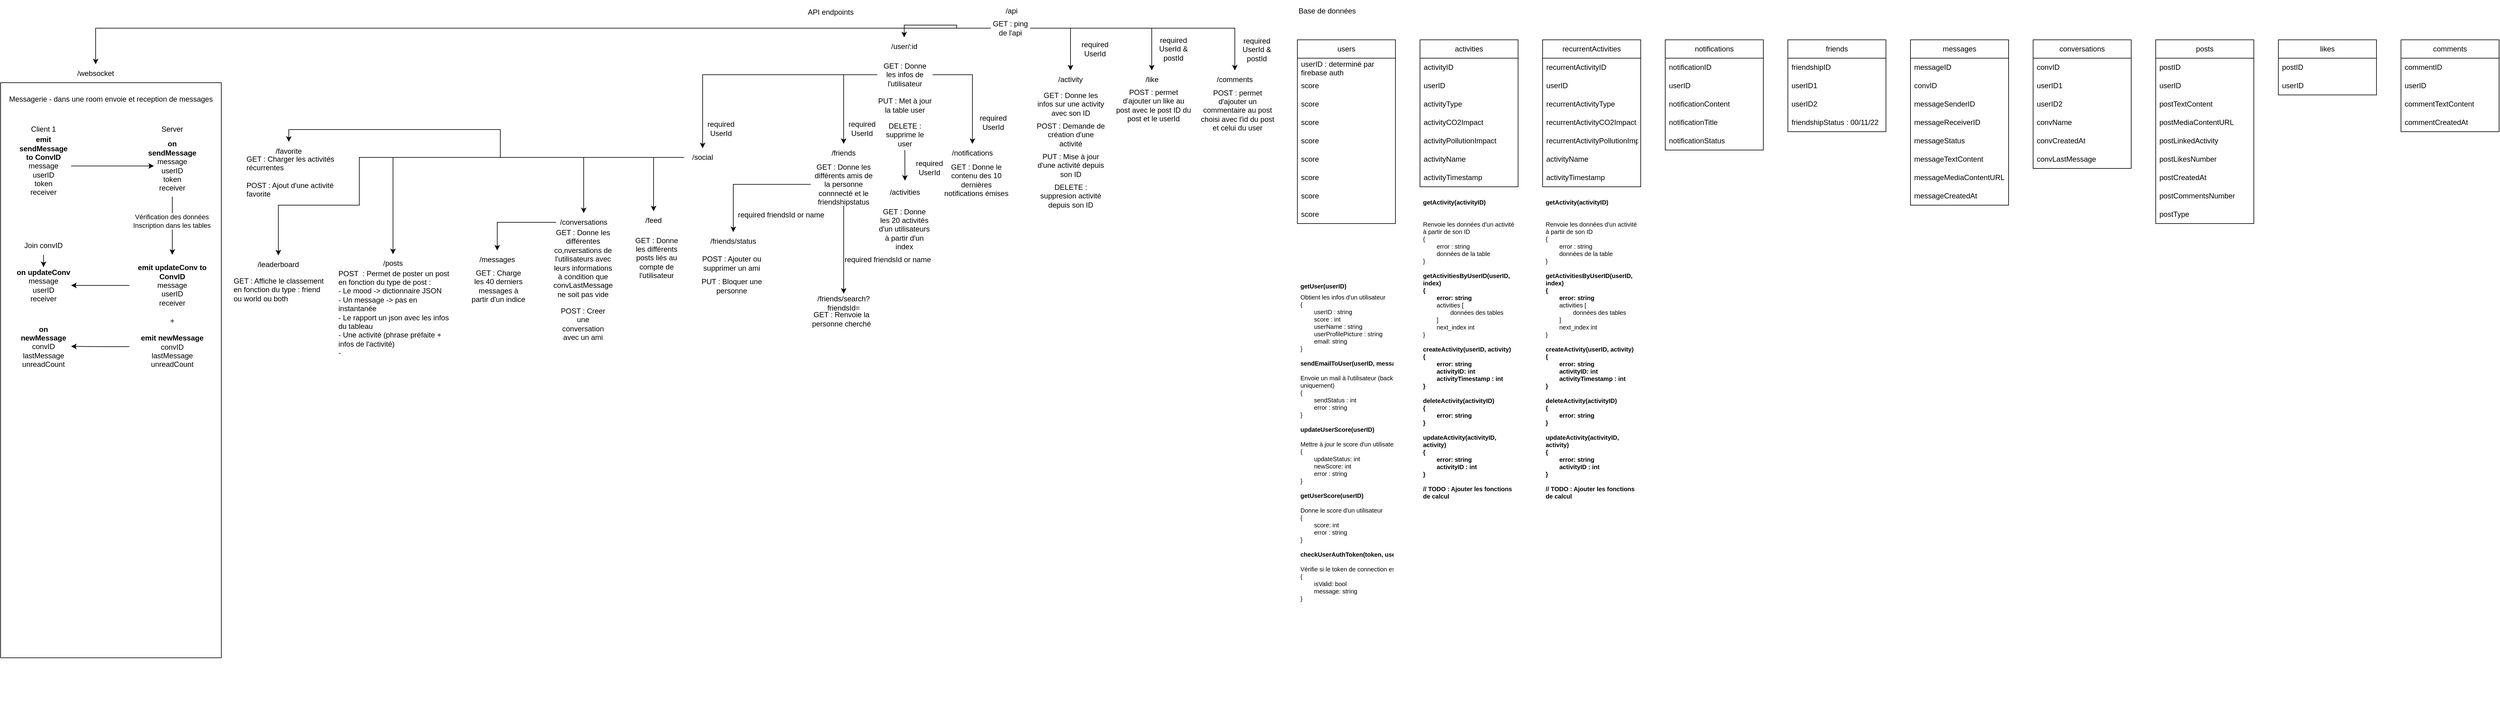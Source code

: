 <mxfile version="24.0.1" type="github">
  <diagram name="Page-1" id="gJCeHM2gV0pmozg1SszH">
    <mxGraphModel dx="3247" dy="843" grid="1" gridSize="10" guides="1" tooltips="1" connect="1" arrows="1" fold="1" page="1" pageScale="1" pageWidth="827" pageHeight="1169" math="0" shadow="0">
      <root>
        <mxCell id="0" />
        <mxCell id="1" parent="0" />
        <mxCell id="p39Hn3Q_P3_oboKVLTF0-1" value="API endpoints" style="text;html=1;strokeColor=none;fillColor=none;align=center;verticalAlign=middle;whiteSpace=wrap;rounded=0;" parent="1" vertex="1">
          <mxGeometry x="74" y="60" width="90" height="30" as="geometry" />
        </mxCell>
        <mxCell id="p39Hn3Q_P3_oboKVLTF0-2" value="/api" style="text;html=1;strokeColor=none;fillColor=none;align=center;verticalAlign=middle;whiteSpace=wrap;rounded=0;" parent="1" vertex="1">
          <mxGeometry x="384" y="55" width="60" height="35" as="geometry" />
        </mxCell>
        <mxCell id="t5BOgAYInDyZT7H4hnRT-2" style="edgeStyle=orthogonalEdgeStyle;rounded=0;orthogonalLoop=1;jettySize=auto;html=1;entryX=0.5;entryY=0;entryDx=0;entryDy=0;" parent="1" source="p39Hn3Q_P3_oboKVLTF0-4" target="t5BOgAYInDyZT7H4hnRT-1" edge="1">
          <mxGeometry relative="1" as="geometry">
            <Array as="points">
              <mxPoint x="-1080" y="101" />
            </Array>
          </mxGeometry>
        </mxCell>
        <mxCell id="t5BOgAYInDyZT7H4hnRT-3" style="edgeStyle=orthogonalEdgeStyle;rounded=0;orthogonalLoop=1;jettySize=auto;html=1;entryX=0.5;entryY=0;entryDx=0;entryDy=0;" parent="1" source="p39Hn3Q_P3_oboKVLTF0-4" target="p39Hn3Q_P3_oboKVLTF0-6" edge="1">
          <mxGeometry relative="1" as="geometry" />
        </mxCell>
        <mxCell id="t5BOgAYInDyZT7H4hnRT-9" style="edgeStyle=orthogonalEdgeStyle;rounded=0;orthogonalLoop=1;jettySize=auto;html=1;entryX=0.5;entryY=0;entryDx=0;entryDy=0;" parent="1" source="p39Hn3Q_P3_oboKVLTF0-4" target="t5BOgAYInDyZT7H4hnRT-5" edge="1">
          <mxGeometry relative="1" as="geometry" />
        </mxCell>
        <mxCell id="JSfcMxUF9zEM4CwRBEl3-31" style="edgeStyle=orthogonalEdgeStyle;rounded=0;orthogonalLoop=1;jettySize=auto;html=1;entryX=0.5;entryY=0;entryDx=0;entryDy=0;" parent="1" source="p39Hn3Q_P3_oboKVLTF0-4" target="JSfcMxUF9zEM4CwRBEl3-21" edge="1">
          <mxGeometry relative="1" as="geometry" />
        </mxCell>
        <mxCell id="1lmD_G-drj129yEsbPWk-3" style="edgeStyle=orthogonalEdgeStyle;rounded=0;orthogonalLoop=1;jettySize=auto;html=1;entryX=0.5;entryY=0;entryDx=0;entryDy=0;" parent="1" source="p39Hn3Q_P3_oboKVLTF0-4" target="1lmD_G-drj129yEsbPWk-1" edge="1">
          <mxGeometry relative="1" as="geometry" />
        </mxCell>
        <mxCell id="p39Hn3Q_P3_oboKVLTF0-4" value="GET : ping de l&#39;api" style="text;html=1;strokeColor=none;fillColor=none;align=center;verticalAlign=middle;whiteSpace=wrap;rounded=0;" parent="1" vertex="1">
          <mxGeometry x="380" y="86" width="64" height="30" as="geometry" />
        </mxCell>
        <mxCell id="p39Hn3Q_P3_oboKVLTF0-6" value="/user/:id" style="text;html=1;strokeColor=none;fillColor=none;align=center;verticalAlign=middle;whiteSpace=wrap;rounded=0;" parent="1" vertex="1">
          <mxGeometry x="208.75" y="116" width="60" height="30" as="geometry" />
        </mxCell>
        <mxCell id="B_tIVHRJFO0Xtfc5E0j4-1" value="Base de données" style="text;html=1;strokeColor=none;fillColor=none;align=left;verticalAlign=middle;whiteSpace=wrap;rounded=0;" parent="1" vertex="1">
          <mxGeometry x="880" y="57.5" width="100" height="30" as="geometry" />
        </mxCell>
        <mxCell id="B_tIVHRJFO0Xtfc5E0j4-2" value="users" style="swimlane;fontStyle=0;childLayout=stackLayout;horizontal=1;startSize=30;horizontalStack=0;resizeParent=1;resizeParentMax=0;resizeLast=0;collapsible=1;marginBottom=0;whiteSpace=wrap;html=1;" parent="1" vertex="1">
          <mxGeometry x="880" y="120" width="160" height="300" as="geometry">
            <mxRectangle x="880" y="120" width="70" height="30" as="alternateBounds" />
          </mxGeometry>
        </mxCell>
        <mxCell id="B_tIVHRJFO0Xtfc5E0j4-3" value="userID : determiné par firebase auth" style="text;strokeColor=none;fillColor=none;align=left;verticalAlign=middle;spacingLeft=4;spacingRight=4;overflow=hidden;points=[[0,0.5],[1,0.5]];portConstraint=eastwest;rotatable=0;whiteSpace=wrap;html=1;" parent="B_tIVHRJFO0Xtfc5E0j4-2" vertex="1">
          <mxGeometry y="30" width="160" height="30" as="geometry" />
        </mxCell>
        <mxCell id="B_tIVHRJFO0Xtfc5E0j4-37" value="score" style="text;strokeColor=none;fillColor=none;align=left;verticalAlign=middle;spacingLeft=4;spacingRight=4;overflow=hidden;points=[[0,0.5],[1,0.5]];portConstraint=eastwest;rotatable=0;whiteSpace=wrap;html=1;" parent="B_tIVHRJFO0Xtfc5E0j4-2" vertex="1">
          <mxGeometry y="60" width="160" height="30" as="geometry" />
        </mxCell>
        <mxCell id="uTxQVCnjbgniMp70G0Td-10" value="score" style="text;strokeColor=none;fillColor=none;align=left;verticalAlign=middle;spacingLeft=4;spacingRight=4;overflow=hidden;points=[[0,0.5],[1,0.5]];portConstraint=eastwest;rotatable=0;whiteSpace=wrap;html=1;" vertex="1" parent="B_tIVHRJFO0Xtfc5E0j4-2">
          <mxGeometry y="90" width="160" height="30" as="geometry" />
        </mxCell>
        <mxCell id="uTxQVCnjbgniMp70G0Td-11" value="score" style="text;strokeColor=none;fillColor=none;align=left;verticalAlign=middle;spacingLeft=4;spacingRight=4;overflow=hidden;points=[[0,0.5],[1,0.5]];portConstraint=eastwest;rotatable=0;whiteSpace=wrap;html=1;" vertex="1" parent="B_tIVHRJFO0Xtfc5E0j4-2">
          <mxGeometry y="120" width="160" height="30" as="geometry" />
        </mxCell>
        <mxCell id="uTxQVCnjbgniMp70G0Td-12" value="score" style="text;strokeColor=none;fillColor=none;align=left;verticalAlign=middle;spacingLeft=4;spacingRight=4;overflow=hidden;points=[[0,0.5],[1,0.5]];portConstraint=eastwest;rotatable=0;whiteSpace=wrap;html=1;" vertex="1" parent="B_tIVHRJFO0Xtfc5E0j4-2">
          <mxGeometry y="150" width="160" height="30" as="geometry" />
        </mxCell>
        <mxCell id="uTxQVCnjbgniMp70G0Td-13" value="score" style="text;strokeColor=none;fillColor=none;align=left;verticalAlign=middle;spacingLeft=4;spacingRight=4;overflow=hidden;points=[[0,0.5],[1,0.5]];portConstraint=eastwest;rotatable=0;whiteSpace=wrap;html=1;" vertex="1" parent="B_tIVHRJFO0Xtfc5E0j4-2">
          <mxGeometry y="180" width="160" height="30" as="geometry" />
        </mxCell>
        <mxCell id="uTxQVCnjbgniMp70G0Td-14" value="score" style="text;strokeColor=none;fillColor=none;align=left;verticalAlign=middle;spacingLeft=4;spacingRight=4;overflow=hidden;points=[[0,0.5],[1,0.5]];portConstraint=eastwest;rotatable=0;whiteSpace=wrap;html=1;" vertex="1" parent="B_tIVHRJFO0Xtfc5E0j4-2">
          <mxGeometry y="210" width="160" height="30" as="geometry" />
        </mxCell>
        <mxCell id="uTxQVCnjbgniMp70G0Td-15" value="score" style="text;strokeColor=none;fillColor=none;align=left;verticalAlign=middle;spacingLeft=4;spacingRight=4;overflow=hidden;points=[[0,0.5],[1,0.5]];portConstraint=eastwest;rotatable=0;whiteSpace=wrap;html=1;" vertex="1" parent="B_tIVHRJFO0Xtfc5E0j4-2">
          <mxGeometry y="240" width="160" height="30" as="geometry" />
        </mxCell>
        <mxCell id="uTxQVCnjbgniMp70G0Td-16" value="score" style="text;strokeColor=none;fillColor=none;align=left;verticalAlign=middle;spacingLeft=4;spacingRight=4;overflow=hidden;points=[[0,0.5],[1,0.5]];portConstraint=eastwest;rotatable=0;whiteSpace=wrap;html=1;" vertex="1" parent="B_tIVHRJFO0Xtfc5E0j4-2">
          <mxGeometry y="270" width="160" height="30" as="geometry" />
        </mxCell>
        <mxCell id="B_tIVHRJFO0Xtfc5E0j4-6" value="posts" style="swimlane;fontStyle=0;childLayout=stackLayout;horizontal=1;startSize=30;horizontalStack=0;resizeParent=1;resizeParentMax=0;resizeLast=0;collapsible=1;marginBottom=0;whiteSpace=wrap;html=1;" parent="1" vertex="1">
          <mxGeometry x="2280" y="120" width="160" height="300" as="geometry" />
        </mxCell>
        <mxCell id="B_tIVHRJFO0Xtfc5E0j4-7" value="postID" style="text;strokeColor=none;fillColor=none;align=left;verticalAlign=middle;spacingLeft=4;spacingRight=4;overflow=hidden;points=[[0,0.5],[1,0.5]];portConstraint=eastwest;rotatable=0;whiteSpace=wrap;html=1;" parent="B_tIVHRJFO0Xtfc5E0j4-6" vertex="1">
          <mxGeometry y="30" width="160" height="30" as="geometry" />
        </mxCell>
        <mxCell id="B_tIVHRJFO0Xtfc5E0j4-8" value="userID" style="text;strokeColor=none;fillColor=none;align=left;verticalAlign=middle;spacingLeft=4;spacingRight=4;overflow=hidden;points=[[0,0.5],[1,0.5]];portConstraint=eastwest;rotatable=0;whiteSpace=wrap;html=1;" parent="B_tIVHRJFO0Xtfc5E0j4-6" vertex="1">
          <mxGeometry y="60" width="160" height="30" as="geometry" />
        </mxCell>
        <mxCell id="B_tIVHRJFO0Xtfc5E0j4-9" value="postTextContent" style="text;strokeColor=none;fillColor=none;align=left;verticalAlign=middle;spacingLeft=4;spacingRight=4;overflow=hidden;points=[[0,0.5],[1,0.5]];portConstraint=eastwest;rotatable=0;whiteSpace=wrap;html=1;" parent="B_tIVHRJFO0Xtfc5E0j4-6" vertex="1">
          <mxGeometry y="90" width="160" height="30" as="geometry" />
        </mxCell>
        <mxCell id="B_tIVHRJFO0Xtfc5E0j4-30" value="postMediaContentURL" style="text;strokeColor=none;fillColor=none;align=left;verticalAlign=middle;spacingLeft=4;spacingRight=4;overflow=hidden;points=[[0,0.5],[1,0.5]];portConstraint=eastwest;rotatable=0;whiteSpace=wrap;html=1;" parent="B_tIVHRJFO0Xtfc5E0j4-6" vertex="1">
          <mxGeometry y="120" width="160" height="30" as="geometry" />
        </mxCell>
        <mxCell id="B_tIVHRJFO0Xtfc5E0j4-31" value="postLinkedActivity" style="text;strokeColor=none;fillColor=none;align=left;verticalAlign=middle;spacingLeft=4;spacingRight=4;overflow=hidden;points=[[0,0.5],[1,0.5]];portConstraint=eastwest;rotatable=0;whiteSpace=wrap;html=1;" parent="B_tIVHRJFO0Xtfc5E0j4-6" vertex="1">
          <mxGeometry y="150" width="160" height="30" as="geometry" />
        </mxCell>
        <mxCell id="B_tIVHRJFO0Xtfc5E0j4-32" value="postLikesNumber" style="text;strokeColor=none;fillColor=none;align=left;verticalAlign=middle;spacingLeft=4;spacingRight=4;overflow=hidden;points=[[0,0.5],[1,0.5]];portConstraint=eastwest;rotatable=0;whiteSpace=wrap;html=1;" parent="B_tIVHRJFO0Xtfc5E0j4-6" vertex="1">
          <mxGeometry y="180" width="160" height="30" as="geometry" />
        </mxCell>
        <mxCell id="B_tIVHRJFO0Xtfc5E0j4-33" value="postCreatedAt" style="text;strokeColor=none;fillColor=none;align=left;verticalAlign=middle;spacingLeft=4;spacingRight=4;overflow=hidden;points=[[0,0.5],[1,0.5]];portConstraint=eastwest;rotatable=0;whiteSpace=wrap;html=1;" parent="B_tIVHRJFO0Xtfc5E0j4-6" vertex="1">
          <mxGeometry y="210" width="160" height="30" as="geometry" />
        </mxCell>
        <mxCell id="B_tIVHRJFO0Xtfc5E0j4-34" value="postCommentsNumber" style="text;strokeColor=none;fillColor=none;align=left;verticalAlign=middle;spacingLeft=4;spacingRight=4;overflow=hidden;points=[[0,0.5],[1,0.5]];portConstraint=eastwest;rotatable=0;whiteSpace=wrap;html=1;" parent="B_tIVHRJFO0Xtfc5E0j4-6" vertex="1">
          <mxGeometry y="240" width="160" height="30" as="geometry" />
        </mxCell>
        <mxCell id="B_tIVHRJFO0Xtfc5E0j4-36" value="postType" style="text;strokeColor=none;fillColor=none;align=left;verticalAlign=middle;spacingLeft=4;spacingRight=4;overflow=hidden;points=[[0,0.5],[1,0.5]];portConstraint=eastwest;rotatable=0;whiteSpace=wrap;html=1;" parent="B_tIVHRJFO0Xtfc5E0j4-6" vertex="1">
          <mxGeometry y="270" width="160" height="30" as="geometry" />
        </mxCell>
        <mxCell id="B_tIVHRJFO0Xtfc5E0j4-10" value="activities" style="swimlane;fontStyle=0;childLayout=stackLayout;horizontal=1;startSize=30;horizontalStack=0;resizeParent=1;resizeParentMax=0;resizeLast=0;collapsible=1;marginBottom=0;whiteSpace=wrap;html=1;" parent="1" vertex="1">
          <mxGeometry x="1080" y="120" width="160" height="240" as="geometry" />
        </mxCell>
        <mxCell id="B_tIVHRJFO0Xtfc5E0j4-11" value="activityID" style="text;strokeColor=none;fillColor=none;align=left;verticalAlign=middle;spacingLeft=4;spacingRight=4;overflow=hidden;points=[[0,0.5],[1,0.5]];portConstraint=eastwest;rotatable=0;whiteSpace=wrap;html=1;" parent="B_tIVHRJFO0Xtfc5E0j4-10" vertex="1">
          <mxGeometry y="30" width="160" height="30" as="geometry" />
        </mxCell>
        <mxCell id="B_tIVHRJFO0Xtfc5E0j4-71" value="userID" style="text;strokeColor=none;fillColor=none;align=left;verticalAlign=middle;spacingLeft=4;spacingRight=4;overflow=hidden;points=[[0,0.5],[1,0.5]];portConstraint=eastwest;rotatable=0;whiteSpace=wrap;html=1;" parent="B_tIVHRJFO0Xtfc5E0j4-10" vertex="1">
          <mxGeometry y="60" width="160" height="30" as="geometry" />
        </mxCell>
        <mxCell id="B_tIVHRJFO0Xtfc5E0j4-12" value="activityType" style="text;strokeColor=none;fillColor=none;align=left;verticalAlign=middle;spacingLeft=4;spacingRight=4;overflow=hidden;points=[[0,0.5],[1,0.5]];portConstraint=eastwest;rotatable=0;whiteSpace=wrap;html=1;" parent="B_tIVHRJFO0Xtfc5E0j4-10" vertex="1">
          <mxGeometry y="90" width="160" height="30" as="geometry" />
        </mxCell>
        <mxCell id="B_tIVHRJFO0Xtfc5E0j4-13" value="activityCO2Impact" style="text;strokeColor=none;fillColor=none;align=left;verticalAlign=middle;spacingLeft=4;spacingRight=4;overflow=hidden;points=[[0,0.5],[1,0.5]];portConstraint=eastwest;rotatable=0;whiteSpace=wrap;html=1;" parent="B_tIVHRJFO0Xtfc5E0j4-10" vertex="1">
          <mxGeometry y="120" width="160" height="30" as="geometry" />
        </mxCell>
        <mxCell id="B_tIVHRJFO0Xtfc5E0j4-38" value="activityPollutionImpact" style="text;strokeColor=none;fillColor=none;align=left;verticalAlign=middle;spacingLeft=4;spacingRight=4;overflow=hidden;points=[[0,0.5],[1,0.5]];portConstraint=eastwest;rotatable=0;whiteSpace=wrap;html=1;" parent="B_tIVHRJFO0Xtfc5E0j4-10" vertex="1">
          <mxGeometry y="150" width="160" height="30" as="geometry" />
        </mxCell>
        <mxCell id="B_tIVHRJFO0Xtfc5E0j4-78" value="activityName" style="text;strokeColor=none;fillColor=none;align=left;verticalAlign=middle;spacingLeft=4;spacingRight=4;overflow=hidden;points=[[0,0.5],[1,0.5]];portConstraint=eastwest;rotatable=0;whiteSpace=wrap;html=1;" parent="B_tIVHRJFO0Xtfc5E0j4-10" vertex="1">
          <mxGeometry y="180" width="160" height="30" as="geometry" />
        </mxCell>
        <mxCell id="B_tIVHRJFO0Xtfc5E0j4-79" value="activityTimestamp" style="text;strokeColor=none;fillColor=none;align=left;verticalAlign=middle;spacingLeft=4;spacingRight=4;overflow=hidden;points=[[0,0.5],[1,0.5]];portConstraint=eastwest;rotatable=0;whiteSpace=wrap;html=1;" parent="B_tIVHRJFO0Xtfc5E0j4-10" vertex="1">
          <mxGeometry y="210" width="160" height="30" as="geometry" />
        </mxCell>
        <mxCell id="B_tIVHRJFO0Xtfc5E0j4-14" value="messages" style="swimlane;fontStyle=0;childLayout=stackLayout;horizontal=1;startSize=30;horizontalStack=0;resizeParent=1;resizeParentMax=0;resizeLast=0;collapsible=1;marginBottom=0;whiteSpace=wrap;html=1;" parent="1" vertex="1">
          <mxGeometry x="1880" y="120" width="160" height="270" as="geometry" />
        </mxCell>
        <mxCell id="B_tIVHRJFO0Xtfc5E0j4-15" value="messageID" style="text;strokeColor=none;fillColor=none;align=left;verticalAlign=middle;spacingLeft=4;spacingRight=4;overflow=hidden;points=[[0,0.5],[1,0.5]];portConstraint=eastwest;rotatable=0;whiteSpace=wrap;html=1;" parent="B_tIVHRJFO0Xtfc5E0j4-14" vertex="1">
          <mxGeometry y="30" width="160" height="30" as="geometry" />
        </mxCell>
        <mxCell id="B_tIVHRJFO0Xtfc5E0j4-16" value="convID" style="text;strokeColor=none;fillColor=none;align=left;verticalAlign=middle;spacingLeft=4;spacingRight=4;overflow=hidden;points=[[0,0.5],[1,0.5]];portConstraint=eastwest;rotatable=0;whiteSpace=wrap;html=1;" parent="B_tIVHRJFO0Xtfc5E0j4-14" vertex="1">
          <mxGeometry y="60" width="160" height="30" as="geometry" />
        </mxCell>
        <mxCell id="B_tIVHRJFO0Xtfc5E0j4-17" value="messageSenderID" style="text;strokeColor=none;fillColor=none;align=left;verticalAlign=middle;spacingLeft=4;spacingRight=4;overflow=hidden;points=[[0,0.5],[1,0.5]];portConstraint=eastwest;rotatable=0;whiteSpace=wrap;html=1;" parent="B_tIVHRJFO0Xtfc5E0j4-14" vertex="1">
          <mxGeometry y="90" width="160" height="30" as="geometry" />
        </mxCell>
        <mxCell id="B_tIVHRJFO0Xtfc5E0j4-24" value="messageReceiverID" style="text;strokeColor=none;fillColor=none;align=left;verticalAlign=middle;spacingLeft=4;spacingRight=4;overflow=hidden;points=[[0,0.5],[1,0.5]];portConstraint=eastwest;rotatable=0;whiteSpace=wrap;html=1;" parent="B_tIVHRJFO0Xtfc5E0j4-14" vertex="1">
          <mxGeometry y="120" width="160" height="30" as="geometry" />
        </mxCell>
        <mxCell id="B_tIVHRJFO0Xtfc5E0j4-23" value="messageStatus" style="text;strokeColor=none;fillColor=none;align=left;verticalAlign=middle;spacingLeft=4;spacingRight=4;overflow=hidden;points=[[0,0.5],[1,0.5]];portConstraint=eastwest;rotatable=0;whiteSpace=wrap;html=1;" parent="B_tIVHRJFO0Xtfc5E0j4-14" vertex="1">
          <mxGeometry y="150" width="160" height="30" as="geometry" />
        </mxCell>
        <mxCell id="B_tIVHRJFO0Xtfc5E0j4-25" value="messageTextContent" style="text;strokeColor=none;fillColor=none;align=left;verticalAlign=middle;spacingLeft=4;spacingRight=4;overflow=hidden;points=[[0,0.5],[1,0.5]];portConstraint=eastwest;rotatable=0;whiteSpace=wrap;html=1;" parent="B_tIVHRJFO0Xtfc5E0j4-14" vertex="1">
          <mxGeometry y="180" width="160" height="30" as="geometry" />
        </mxCell>
        <mxCell id="B_tIVHRJFO0Xtfc5E0j4-26" value="messageMediaContentURL" style="text;strokeColor=none;fillColor=none;align=left;verticalAlign=middle;spacingLeft=4;spacingRight=4;overflow=hidden;points=[[0,0.5],[1,0.5]];portConstraint=eastwest;rotatable=0;whiteSpace=wrap;html=1;" parent="B_tIVHRJFO0Xtfc5E0j4-14" vertex="1">
          <mxGeometry y="210" width="160" height="30" as="geometry" />
        </mxCell>
        <mxCell id="B_tIVHRJFO0Xtfc5E0j4-28" value="messageCreatedAt" style="text;strokeColor=none;fillColor=none;align=left;verticalAlign=middle;spacingLeft=4;spacingRight=4;overflow=hidden;points=[[0,0.5],[1,0.5]];portConstraint=eastwest;rotatable=0;whiteSpace=wrap;html=1;" parent="B_tIVHRJFO0Xtfc5E0j4-14" vertex="1">
          <mxGeometry y="240" width="160" height="30" as="geometry" />
        </mxCell>
        <mxCell id="B_tIVHRJFO0Xtfc5E0j4-18" value="conversations" style="swimlane;fontStyle=0;childLayout=stackLayout;horizontal=1;startSize=30;horizontalStack=0;resizeParent=1;resizeParentMax=0;resizeLast=0;collapsible=1;marginBottom=0;whiteSpace=wrap;html=1;" parent="1" vertex="1">
          <mxGeometry x="2080" y="120" width="160" height="210" as="geometry" />
        </mxCell>
        <mxCell id="B_tIVHRJFO0Xtfc5E0j4-21" value="convID" style="text;strokeColor=none;fillColor=none;align=left;verticalAlign=middle;spacingLeft=4;spacingRight=4;overflow=hidden;points=[[0,0.5],[1,0.5]];portConstraint=eastwest;rotatable=0;whiteSpace=wrap;html=1;" parent="B_tIVHRJFO0Xtfc5E0j4-18" vertex="1">
          <mxGeometry y="30" width="160" height="30" as="geometry" />
        </mxCell>
        <mxCell id="B_tIVHRJFO0Xtfc5E0j4-19" value="userID1" style="text;strokeColor=none;fillColor=none;align=left;verticalAlign=middle;spacingLeft=4;spacingRight=4;overflow=hidden;points=[[0,0.5],[1,0.5]];portConstraint=eastwest;rotatable=0;whiteSpace=wrap;html=1;" parent="B_tIVHRJFO0Xtfc5E0j4-18" vertex="1">
          <mxGeometry y="60" width="160" height="30" as="geometry" />
        </mxCell>
        <mxCell id="B_tIVHRJFO0Xtfc5E0j4-20" value="userID2" style="text;strokeColor=none;fillColor=none;align=left;verticalAlign=middle;spacingLeft=4;spacingRight=4;overflow=hidden;points=[[0,0.5],[1,0.5]];portConstraint=eastwest;rotatable=0;whiteSpace=wrap;html=1;" parent="B_tIVHRJFO0Xtfc5E0j4-18" vertex="1">
          <mxGeometry y="90" width="160" height="30" as="geometry" />
        </mxCell>
        <mxCell id="B_tIVHRJFO0Xtfc5E0j4-22" value="convName" style="text;strokeColor=none;fillColor=none;align=left;verticalAlign=middle;spacingLeft=4;spacingRight=4;overflow=hidden;points=[[0,0.5],[1,0.5]];portConstraint=eastwest;rotatable=0;whiteSpace=wrap;html=1;" parent="B_tIVHRJFO0Xtfc5E0j4-18" vertex="1">
          <mxGeometry y="120" width="160" height="30" as="geometry" />
        </mxCell>
        <mxCell id="B_tIVHRJFO0Xtfc5E0j4-29" value="convCreatedAt" style="text;strokeColor=none;fillColor=none;align=left;verticalAlign=middle;spacingLeft=4;spacingRight=4;overflow=hidden;points=[[0,0.5],[1,0.5]];portConstraint=eastwest;rotatable=0;whiteSpace=wrap;html=1;" parent="B_tIVHRJFO0Xtfc5E0j4-18" vertex="1">
          <mxGeometry y="150" width="160" height="30" as="geometry" />
        </mxCell>
        <mxCell id="1lmD_G-drj129yEsbPWk-18" value="convLastMessage" style="text;strokeColor=none;fillColor=none;align=left;verticalAlign=middle;spacingLeft=4;spacingRight=4;overflow=hidden;points=[[0,0.5],[1,0.5]];portConstraint=eastwest;rotatable=0;whiteSpace=wrap;html=1;" parent="B_tIVHRJFO0Xtfc5E0j4-18" vertex="1">
          <mxGeometry y="180" width="160" height="30" as="geometry" />
        </mxCell>
        <mxCell id="B_tIVHRJFO0Xtfc5E0j4-39" value="likes" style="swimlane;fontStyle=0;childLayout=stackLayout;horizontal=1;startSize=30;horizontalStack=0;resizeParent=1;resizeParentMax=0;resizeLast=0;collapsible=1;marginBottom=0;whiteSpace=wrap;html=1;" parent="1" vertex="1">
          <mxGeometry x="2480" y="120" width="160" height="90" as="geometry" />
        </mxCell>
        <mxCell id="B_tIVHRJFO0Xtfc5E0j4-40" value="postID" style="text;strokeColor=none;fillColor=none;align=left;verticalAlign=middle;spacingLeft=4;spacingRight=4;overflow=hidden;points=[[0,0.5],[1,0.5]];portConstraint=eastwest;rotatable=0;whiteSpace=wrap;html=1;" parent="B_tIVHRJFO0Xtfc5E0j4-39" vertex="1">
          <mxGeometry y="30" width="160" height="30" as="geometry" />
        </mxCell>
        <mxCell id="B_tIVHRJFO0Xtfc5E0j4-41" value="userID" style="text;strokeColor=none;fillColor=none;align=left;verticalAlign=middle;spacingLeft=4;spacingRight=4;overflow=hidden;points=[[0,0.5],[1,0.5]];portConstraint=eastwest;rotatable=0;whiteSpace=wrap;html=1;" parent="B_tIVHRJFO0Xtfc5E0j4-39" vertex="1">
          <mxGeometry y="60" width="160" height="30" as="geometry" />
        </mxCell>
        <mxCell id="B_tIVHRJFO0Xtfc5E0j4-49" value="comments" style="swimlane;fontStyle=0;childLayout=stackLayout;horizontal=1;startSize=30;horizontalStack=0;resizeParent=1;resizeParentMax=0;resizeLast=0;collapsible=1;marginBottom=0;whiteSpace=wrap;html=1;" parent="1" vertex="1">
          <mxGeometry x="2680" y="120" width="160" height="150" as="geometry" />
        </mxCell>
        <mxCell id="B_tIVHRJFO0Xtfc5E0j4-50" value="commentID" style="text;strokeColor=none;fillColor=none;align=left;verticalAlign=middle;spacingLeft=4;spacingRight=4;overflow=hidden;points=[[0,0.5],[1,0.5]];portConstraint=eastwest;rotatable=0;whiteSpace=wrap;html=1;" parent="B_tIVHRJFO0Xtfc5E0j4-49" vertex="1">
          <mxGeometry y="30" width="160" height="30" as="geometry" />
        </mxCell>
        <mxCell id="B_tIVHRJFO0Xtfc5E0j4-51" value="userID" style="text;strokeColor=none;fillColor=none;align=left;verticalAlign=middle;spacingLeft=4;spacingRight=4;overflow=hidden;points=[[0,0.5],[1,0.5]];portConstraint=eastwest;rotatable=0;whiteSpace=wrap;html=1;" parent="B_tIVHRJFO0Xtfc5E0j4-49" vertex="1">
          <mxGeometry y="60" width="160" height="30" as="geometry" />
        </mxCell>
        <mxCell id="B_tIVHRJFO0Xtfc5E0j4-52" value="commentTextContent" style="text;strokeColor=none;fillColor=none;align=left;verticalAlign=middle;spacingLeft=4;spacingRight=4;overflow=hidden;points=[[0,0.5],[1,0.5]];portConstraint=eastwest;rotatable=0;whiteSpace=wrap;html=1;" parent="B_tIVHRJFO0Xtfc5E0j4-49" vertex="1">
          <mxGeometry y="90" width="160" height="30" as="geometry" />
        </mxCell>
        <mxCell id="B_tIVHRJFO0Xtfc5E0j4-56" value="commentCreatedAt" style="text;strokeColor=none;fillColor=none;align=left;verticalAlign=middle;spacingLeft=4;spacingRight=4;overflow=hidden;points=[[0,0.5],[1,0.5]];portConstraint=eastwest;rotatable=0;whiteSpace=wrap;html=1;" parent="B_tIVHRJFO0Xtfc5E0j4-49" vertex="1">
          <mxGeometry y="120" width="160" height="30" as="geometry" />
        </mxCell>
        <mxCell id="B_tIVHRJFO0Xtfc5E0j4-59" value="friends" style="swimlane;fontStyle=0;childLayout=stackLayout;horizontal=1;startSize=30;horizontalStack=0;resizeParent=1;resizeParentMax=0;resizeLast=0;collapsible=1;marginBottom=0;whiteSpace=wrap;html=1;" parent="1" vertex="1">
          <mxGeometry x="1680" y="120" width="160" height="150" as="geometry" />
        </mxCell>
        <mxCell id="B_tIVHRJFO0Xtfc5E0j4-62" value="friendshipID" style="text;strokeColor=none;fillColor=none;align=left;verticalAlign=middle;spacingLeft=4;spacingRight=4;overflow=hidden;points=[[0,0.5],[1,0.5]];portConstraint=eastwest;rotatable=0;whiteSpace=wrap;html=1;" parent="B_tIVHRJFO0Xtfc5E0j4-59" vertex="1">
          <mxGeometry y="30" width="160" height="30" as="geometry" />
        </mxCell>
        <mxCell id="B_tIVHRJFO0Xtfc5E0j4-60" value="userID1" style="text;strokeColor=none;fillColor=none;align=left;verticalAlign=middle;spacingLeft=4;spacingRight=4;overflow=hidden;points=[[0,0.5],[1,0.5]];portConstraint=eastwest;rotatable=0;whiteSpace=wrap;html=1;" parent="B_tIVHRJFO0Xtfc5E0j4-59" vertex="1">
          <mxGeometry y="60" width="160" height="30" as="geometry" />
        </mxCell>
        <mxCell id="B_tIVHRJFO0Xtfc5E0j4-61" value="userID2" style="text;strokeColor=none;fillColor=none;align=left;verticalAlign=middle;spacingLeft=4;spacingRight=4;overflow=hidden;points=[[0,0.5],[1,0.5]];portConstraint=eastwest;rotatable=0;whiteSpace=wrap;html=1;" parent="B_tIVHRJFO0Xtfc5E0j4-59" vertex="1">
          <mxGeometry y="90" width="160" height="30" as="geometry" />
        </mxCell>
        <mxCell id="B_tIVHRJFO0Xtfc5E0j4-63" value="friendshipStatus : 00/11/22 " style="text;strokeColor=none;fillColor=none;align=left;verticalAlign=middle;spacingLeft=4;spacingRight=4;overflow=hidden;points=[[0,0.5],[1,0.5]];portConstraint=eastwest;rotatable=0;whiteSpace=wrap;html=1;" parent="B_tIVHRJFO0Xtfc5E0j4-59" vertex="1">
          <mxGeometry y="120" width="160" height="30" as="geometry" />
        </mxCell>
        <mxCell id="B_tIVHRJFO0Xtfc5E0j4-64" value="notifications" style="swimlane;fontStyle=0;childLayout=stackLayout;horizontal=1;startSize=30;horizontalStack=0;resizeParent=1;resizeParentMax=0;resizeLast=0;collapsible=1;marginBottom=0;whiteSpace=wrap;html=1;" parent="1" vertex="1">
          <mxGeometry x="1480" y="120" width="160" height="180" as="geometry" />
        </mxCell>
        <mxCell id="B_tIVHRJFO0Xtfc5E0j4-65" value="notificationID" style="text;strokeColor=none;fillColor=none;align=left;verticalAlign=middle;spacingLeft=4;spacingRight=4;overflow=hidden;points=[[0,0.5],[1,0.5]];portConstraint=eastwest;rotatable=0;whiteSpace=wrap;html=1;" parent="B_tIVHRJFO0Xtfc5E0j4-64" vertex="1">
          <mxGeometry y="30" width="160" height="30" as="geometry" />
        </mxCell>
        <mxCell id="B_tIVHRJFO0Xtfc5E0j4-66" value="userID" style="text;strokeColor=none;fillColor=none;align=left;verticalAlign=middle;spacingLeft=4;spacingRight=4;overflow=hidden;points=[[0,0.5],[1,0.5]];portConstraint=eastwest;rotatable=0;whiteSpace=wrap;html=1;" parent="B_tIVHRJFO0Xtfc5E0j4-64" vertex="1">
          <mxGeometry y="60" width="160" height="30" as="geometry" />
        </mxCell>
        <mxCell id="B_tIVHRJFO0Xtfc5E0j4-67" value="notificationContent" style="text;strokeColor=none;fillColor=none;align=left;verticalAlign=middle;spacingLeft=4;spacingRight=4;overflow=hidden;points=[[0,0.5],[1,0.5]];portConstraint=eastwest;rotatable=0;whiteSpace=wrap;html=1;" parent="B_tIVHRJFO0Xtfc5E0j4-64" vertex="1">
          <mxGeometry y="90" width="160" height="30" as="geometry" />
        </mxCell>
        <mxCell id="B_tIVHRJFO0Xtfc5E0j4-68" value="notificationTitle" style="text;strokeColor=none;fillColor=none;align=left;verticalAlign=middle;spacingLeft=4;spacingRight=4;overflow=hidden;points=[[0,0.5],[1,0.5]];portConstraint=eastwest;rotatable=0;whiteSpace=wrap;html=1;" parent="B_tIVHRJFO0Xtfc5E0j4-64" vertex="1">
          <mxGeometry y="120" width="160" height="30" as="geometry" />
        </mxCell>
        <mxCell id="B_tIVHRJFO0Xtfc5E0j4-69" value="notificationStatus" style="text;strokeColor=none;fillColor=none;align=left;verticalAlign=middle;spacingLeft=4;spacingRight=4;overflow=hidden;points=[[0,0.5],[1,0.5]];portConstraint=eastwest;rotatable=0;whiteSpace=wrap;html=1;" parent="B_tIVHRJFO0Xtfc5E0j4-64" vertex="1">
          <mxGeometry y="150" width="160" height="30" as="geometry" />
        </mxCell>
        <mxCell id="B_tIVHRJFO0Xtfc5E0j4-72" value="recurrentActivities" style="swimlane;fontStyle=0;childLayout=stackLayout;horizontal=1;startSize=30;horizontalStack=0;resizeParent=1;resizeParentMax=0;resizeLast=0;collapsible=1;marginBottom=0;whiteSpace=wrap;html=1;" parent="1" vertex="1">
          <mxGeometry x="1280" y="120" width="160" height="240" as="geometry" />
        </mxCell>
        <mxCell id="B_tIVHRJFO0Xtfc5E0j4-73" value="recurrentActivityID" style="text;strokeColor=none;fillColor=none;align=left;verticalAlign=middle;spacingLeft=4;spacingRight=4;overflow=hidden;points=[[0,0.5],[1,0.5]];portConstraint=eastwest;rotatable=0;whiteSpace=wrap;html=1;" parent="B_tIVHRJFO0Xtfc5E0j4-72" vertex="1">
          <mxGeometry y="30" width="160" height="30" as="geometry" />
        </mxCell>
        <mxCell id="B_tIVHRJFO0Xtfc5E0j4-74" value="userID" style="text;strokeColor=none;fillColor=none;align=left;verticalAlign=middle;spacingLeft=4;spacingRight=4;overflow=hidden;points=[[0,0.5],[1,0.5]];portConstraint=eastwest;rotatable=0;whiteSpace=wrap;html=1;" parent="B_tIVHRJFO0Xtfc5E0j4-72" vertex="1">
          <mxGeometry y="60" width="160" height="30" as="geometry" />
        </mxCell>
        <mxCell id="B_tIVHRJFO0Xtfc5E0j4-75" value="recurrentActivityType" style="text;strokeColor=none;fillColor=none;align=left;verticalAlign=middle;spacingLeft=4;spacingRight=4;overflow=hidden;points=[[0,0.5],[1,0.5]];portConstraint=eastwest;rotatable=0;whiteSpace=wrap;html=1;" parent="B_tIVHRJFO0Xtfc5E0j4-72" vertex="1">
          <mxGeometry y="90" width="160" height="30" as="geometry" />
        </mxCell>
        <mxCell id="B_tIVHRJFO0Xtfc5E0j4-76" value="recurrentActivityCO2Impact" style="text;strokeColor=none;fillColor=none;align=left;verticalAlign=middle;spacingLeft=4;spacingRight=4;overflow=hidden;points=[[0,0.5],[1,0.5]];portConstraint=eastwest;rotatable=0;whiteSpace=wrap;html=1;" parent="B_tIVHRJFO0Xtfc5E0j4-72" vertex="1">
          <mxGeometry y="120" width="160" height="30" as="geometry" />
        </mxCell>
        <mxCell id="B_tIVHRJFO0Xtfc5E0j4-77" value="recurrentActivityPollutionImpact" style="text;strokeColor=none;fillColor=none;align=left;verticalAlign=middle;spacingLeft=4;spacingRight=4;overflow=hidden;points=[[0,0.5],[1,0.5]];portConstraint=eastwest;rotatable=0;whiteSpace=wrap;html=1;" parent="B_tIVHRJFO0Xtfc5E0j4-72" vertex="1">
          <mxGeometry y="150" width="160" height="30" as="geometry" />
        </mxCell>
        <mxCell id="B_tIVHRJFO0Xtfc5E0j4-80" value="activityName" style="text;strokeColor=none;fillColor=none;align=left;verticalAlign=middle;spacingLeft=4;spacingRight=4;overflow=hidden;points=[[0,0.5],[1,0.5]];portConstraint=eastwest;rotatable=0;whiteSpace=wrap;html=1;" parent="B_tIVHRJFO0Xtfc5E0j4-72" vertex="1">
          <mxGeometry y="180" width="160" height="30" as="geometry" />
        </mxCell>
        <mxCell id="B_tIVHRJFO0Xtfc5E0j4-81" value="activityTimestamp" style="text;strokeColor=none;fillColor=none;align=left;verticalAlign=middle;spacingLeft=4;spacingRight=4;overflow=hidden;points=[[0,0.5],[1,0.5]];portConstraint=eastwest;rotatable=0;whiteSpace=wrap;html=1;" parent="B_tIVHRJFO0Xtfc5E0j4-72" vertex="1">
          <mxGeometry y="210" width="160" height="30" as="geometry" />
        </mxCell>
        <mxCell id="B_tIVHRJFO0Xtfc5E0j4-101" value="&lt;h1 style=&quot;font-size: 10px;&quot;&gt;getUser(userID)&lt;/h1&gt;&lt;div&gt;Obtient les infos d&#39;un utilisateur&lt;/div&gt;&lt;div&gt;{&lt;/div&gt;&lt;div&gt;&lt;span style=&quot;white-space: pre;&quot;&gt;&#x9;&lt;/span&gt;userID : string&lt;br&gt;&lt;/div&gt;&lt;div&gt;&lt;span style=&quot;white-space: pre;&quot;&gt;&#x9;&lt;/span&gt;score : int&lt;br&gt;&lt;/div&gt;&lt;div&gt;&lt;span style=&quot;white-space: pre;&quot;&gt;&#x9;&lt;/span&gt;userName : string&lt;br&gt;&lt;/div&gt;&lt;div&gt;&lt;span style=&quot;white-space: pre;&quot;&gt;&#x9;&lt;/span&gt;userProfilePicture : string&lt;/div&gt;&lt;div&gt;&lt;span style=&quot;white-space: pre;&quot;&gt;&#x9;&lt;/span&gt;email: string&lt;br&gt;&lt;/div&gt;&lt;div&gt;}&lt;/div&gt;&lt;div&gt;&lt;br&gt;&lt;/div&gt;&lt;div&gt;&lt;b&gt;sendEmailToUser(userID, message)&lt;/b&gt;&lt;/div&gt;&lt;div&gt;&lt;b&gt;&lt;br&gt;&lt;/b&gt;&lt;/div&gt;&lt;div&gt;Envoie un mail à l&#39;utilisateur (back uniquement)&lt;br&gt;&lt;/div&gt;&lt;div&gt;{&lt;span style=&quot;white-space: pre;&quot;&gt;&#x9;&lt;/span&gt;&lt;/div&gt;&lt;div&gt;&lt;span style=&quot;white-space: pre;&quot;&gt;&#x9;sendStatus : int&lt;/span&gt;&lt;/div&gt;&lt;div&gt;&lt;span style=&quot;white-space: pre;&quot;&gt;&lt;span style=&quot;white-space: pre;&quot;&gt;&#x9;&lt;/span&gt;error : string&lt;/span&gt;&lt;/div&gt;&lt;div&gt;&lt;span style=&quot;white-space: pre;&quot;&gt;}&lt;/span&gt;&lt;/div&gt;&lt;div&gt;&lt;span style=&quot;white-space: pre;&quot;&gt;&lt;br&gt;&lt;/span&gt;&lt;/div&gt;&lt;div&gt;&lt;span style=&quot;white-space: pre;&quot;&gt;&lt;b&gt;updateUserScore(userID)&lt;/b&gt;&lt;/span&gt;&lt;/div&gt;&lt;div&gt;&lt;span style=&quot;white-space: pre;&quot;&gt;&lt;b&gt;&lt;br&gt;&lt;/b&gt;&lt;/span&gt;&lt;/div&gt;&lt;div&gt;&lt;span style=&quot;white-space: pre;&quot;&gt;Mettre à jour le score d&#39;un utilisateur&lt;br&gt;&lt;/span&gt;&lt;/div&gt;&lt;div&gt;&lt;span style=&quot;white-space: pre;&quot;&gt;{&lt;/span&gt;&lt;/div&gt;&lt;div&gt;&lt;span style=&quot;white-space: pre;&quot;&gt;&lt;span style=&quot;white-space: pre;&quot;&gt;&#x9;&lt;/span&gt;updateStatus: int&lt;/span&gt;&lt;/div&gt;&lt;div&gt;&lt;span style=&quot;white-space: pre;&quot;&gt;&lt;span style=&quot;white-space: pre;&quot;&gt;&#x9;&lt;/span&gt;newScore: int&lt;/span&gt;&lt;/div&gt;&lt;div&gt;&lt;span style=&quot;white-space: pre;&quot;&gt;&lt;span style=&quot;white-space: pre;&quot;&gt;&#x9;&lt;/span&gt;error : string&lt;/span&gt;&lt;/div&gt;&lt;div&gt;&lt;span style=&quot;white-space: pre;&quot;&gt;}&lt;/span&gt;&lt;/div&gt;&lt;div&gt;&lt;span style=&quot;white-space: pre;&quot;&gt;&lt;br&gt;&lt;/span&gt;&lt;/div&gt;&lt;div&gt;&lt;span style=&quot;white-space: pre;&quot;&gt;&lt;b&gt;getUserScore(userID)&lt;/b&gt;&lt;/span&gt;&lt;/div&gt;&lt;div&gt;&lt;span style=&quot;white-space: pre;&quot;&gt;&lt;b&gt;&lt;br&gt;&lt;/b&gt;&lt;/span&gt;&lt;/div&gt;&lt;div&gt;&lt;span style=&quot;white-space: pre;&quot;&gt;Donne le score d&#39;un utilisateur&lt;br&gt;&lt;/span&gt;&lt;/div&gt;&lt;div&gt;&lt;span style=&quot;white-space: pre;&quot;&gt;{&lt;/span&gt;&lt;/div&gt;&lt;div&gt;&lt;span style=&quot;white-space: pre;&quot;&gt;&lt;span style=&quot;white-space: pre;&quot;&gt;&#x9;&lt;/span&gt;score: int&lt;br&gt;&lt;/span&gt;&lt;/div&gt;&lt;div&gt;&lt;span style=&quot;white-space: pre;&quot;&gt;&lt;span style=&quot;white-space: pre;&quot;&gt;&#x9;error : string&lt;/span&gt;&lt;br&gt;&lt;/span&gt;&lt;/div&gt;&lt;div&gt;&lt;span style=&quot;white-space: pre;&quot;&gt;}&lt;/span&gt;&lt;/div&gt;&lt;div&gt;&lt;span style=&quot;white-space: pre;&quot;&gt;&lt;br&gt;&lt;/span&gt;&lt;/div&gt;&lt;div&gt;&lt;span style=&quot;white-space: pre;&quot;&gt;&lt;b&gt;checkUserAuthToken(token, userID)&lt;/b&gt;&lt;/span&gt;&lt;/div&gt;&lt;div&gt;&lt;span style=&quot;white-space: pre;&quot;&gt;&lt;b&gt;&lt;br&gt;&lt;/b&gt;&lt;/span&gt;&lt;/div&gt;&lt;div&gt;&lt;span style=&quot;white-space: pre;&quot;&gt;Vérifie si le token de connection est valide&lt;/span&gt;&lt;/div&gt;&lt;div&gt;&lt;span style=&quot;white-space: pre;&quot;&gt;{&lt;/span&gt;&lt;/div&gt;&lt;div&gt;&lt;span style=&quot;white-space: pre;&quot;&gt;&lt;span style=&quot;white-space: pre;&quot;&gt;&#x9;&lt;/span&gt;isValid: bool&lt;/span&gt;&lt;/div&gt;&lt;div&gt;&lt;span style=&quot;white-space: pre;&quot;&gt;&lt;span style=&quot;white-space: pre;&quot;&gt;&#x9;&lt;/span&gt;message: string&lt;/span&gt;&lt;/div&gt;&lt;div&gt;&lt;span style=&quot;white-space: pre;&quot;&gt;}&lt;br&gt;&lt;/span&gt;&lt;/div&gt;&lt;div&gt;&lt;span style=&quot;white-space: pre;&quot;&gt;&lt;br&gt;&lt;/span&gt;&lt;/div&gt;&lt;div&gt;&lt;span style=&quot;white-space: pre;&quot;&gt;&lt;b&gt;&lt;br&gt;&lt;/b&gt;&lt;/span&gt;&lt;/div&gt;&lt;div&gt;&lt;span style=&quot;white-space: pre;&quot;&gt;&lt;br&gt;&lt;/span&gt;&lt;/div&gt;&lt;div&gt;&lt;span style=&quot;white-space: pre;&quot;&gt;&lt;br&gt;&lt;/span&gt;&lt;/div&gt;&lt;div&gt;&lt;span style=&quot;white-space: pre;&quot;&gt;&lt;br&gt;&lt;/span&gt;&lt;/div&gt;" style="text;html=1;strokeColor=none;fillColor=none;spacing=5;spacingTop=-20;whiteSpace=wrap;overflow=hidden;rounded=0;fontSize=10;" parent="1" vertex="1">
          <mxGeometry x="880" y="520" width="160" height="690" as="geometry" />
        </mxCell>
        <mxCell id="i9-_DM0WuGwrWysyXYK0-2" value="&lt;div&gt;&lt;b&gt;getActivity(activityID)&lt;/b&gt;&lt;/div&gt;&lt;div&gt;&lt;b&gt;&lt;br&gt;&lt;/b&gt;&lt;/div&gt;&lt;div&gt;&lt;b&gt;&lt;br&gt;&lt;/b&gt;&lt;/div&gt;&lt;div&gt;Renvoie les données d&#39;un activité à partir de son ID&lt;/div&gt;&lt;div&gt;{&lt;/div&gt;&lt;div&gt;&lt;span style=&quot;white-space: pre;&quot;&gt;&#x9;&lt;/span&gt;error : string&lt;/div&gt;&lt;div&gt;&lt;span style=&quot;white-space: pre;&quot;&gt;&#x9;&lt;/span&gt;données de la table&lt;/div&gt;&lt;div&gt;}&lt;/div&gt;&lt;div&gt;&lt;br&gt;&lt;/div&gt;&lt;div&gt;&lt;b&gt;getActivitiesByUserID(userID, index)&lt;/b&gt;&lt;/div&gt;&lt;div&gt;&lt;b&gt;{&lt;/b&gt;&lt;/div&gt;&lt;div&gt;&lt;b&gt;&lt;span style=&quot;white-space: pre;&quot;&gt;&#x9;&lt;/span&gt;error: string&lt;/b&gt;&lt;/div&gt;&lt;div&gt;&lt;b&gt;&lt;span style=&quot;white-space: pre;&quot;&gt;&#x9;&lt;/span&gt;&lt;/b&gt;activities [&lt;br&gt;&lt;/div&gt;&lt;div&gt;&lt;span style=&quot;white-space: pre;&quot;&gt;&#x9;&lt;/span&gt;&lt;span style=&quot;white-space: pre;&quot;&gt;&#x9;&lt;/span&gt;données des tables&lt;/div&gt;&lt;div&gt;&lt;span style=&quot;white-space: pre;&quot;&gt;&#x9;&lt;/span&gt;]&lt;/div&gt;&lt;div&gt;&lt;span style=&quot;white-space: pre;&quot;&gt;&#x9;&lt;/span&gt;next_index int&lt;/div&gt;&lt;div&gt;}&lt;/div&gt;&lt;div&gt;&lt;br&gt;&lt;/div&gt;&lt;div&gt;&lt;b&gt;createActivity(userID, activity)&lt;/b&gt;&lt;/div&gt;&lt;div&gt;&lt;b&gt;{&lt;/b&gt;&lt;/div&gt;&lt;div&gt;&lt;b&gt;&lt;span style=&quot;white-space: pre;&quot;&gt;&#x9;&lt;/span&gt;error: string&lt;/b&gt;&lt;/div&gt;&lt;div&gt;&lt;b&gt;&lt;span style=&quot;white-space: pre;&quot;&gt;&#x9;&lt;/span&gt;activityID: int&lt;/b&gt;&lt;/div&gt;&lt;div&gt;&lt;b&gt;&lt;span style=&quot;white-space: pre;&quot;&gt;&#x9;&lt;/span&gt;activityTimestamp : int&lt;/b&gt;&lt;/div&gt;&lt;div&gt;&lt;b&gt;}&lt;/b&gt;&lt;/div&gt;&lt;div&gt;&lt;b&gt;&lt;br&gt;&lt;/b&gt;&lt;/div&gt;&lt;div&gt;&lt;b&gt;deleteActivity(activityID) &lt;br&gt;&lt;/b&gt;&lt;/div&gt;&lt;div&gt;&lt;b&gt;{&lt;/b&gt;&lt;/div&gt;&lt;div&gt;&lt;b&gt;&lt;span style=&quot;white-space: pre;&quot;&gt;&#x9;&lt;/span&gt;error: string&lt;/b&gt;&lt;/div&gt;&lt;div&gt;&lt;b&gt;}&lt;/b&gt;&lt;/div&gt;&lt;div&gt;&lt;b&gt;&lt;br&gt;&lt;/b&gt;&lt;/div&gt;&lt;div&gt;&lt;b&gt;updateActivity(activityID, activity)&lt;/b&gt;&lt;/div&gt;&lt;div&gt;&lt;b&gt;{&lt;/b&gt;&lt;/div&gt;&lt;div&gt;&lt;b&gt;&lt;span style=&quot;white-space: pre;&quot;&gt;&#x9;&lt;/span&gt;error: string&lt;/b&gt;&lt;/div&gt;&lt;div&gt;&lt;b&gt;&lt;span style=&quot;white-space: pre;&quot;&gt;&#x9;&lt;/span&gt;activityID : int&lt;/b&gt;&lt;/div&gt;&lt;div&gt;&lt;b&gt;}&lt;/b&gt;&lt;/div&gt;&lt;div&gt;&lt;b&gt;&lt;br&gt;&lt;/b&gt;&lt;/div&gt;&lt;div&gt;&lt;b&gt;// TODO : Ajouter les fonctions de calcul&lt;br&gt;&lt;/b&gt;&lt;/div&gt;&lt;div&gt;&lt;b&gt;&lt;br&gt;&lt;/b&gt;&lt;/div&gt;" style="text;html=1;strokeColor=none;fillColor=none;spacing=5;spacingTop=-20;whiteSpace=wrap;overflow=hidden;rounded=0;fontSize=10;" parent="1" vertex="1">
          <mxGeometry x="1080" y="390" width="160" height="690" as="geometry" />
        </mxCell>
        <mxCell id="i9-_DM0WuGwrWysyXYK0-3" value="&lt;div&gt;&lt;b&gt;getActivity(activityID)&lt;/b&gt;&lt;/div&gt;&lt;div&gt;&lt;b&gt;&lt;br&gt;&lt;/b&gt;&lt;/div&gt;&lt;div&gt;&lt;b&gt;&lt;br&gt;&lt;/b&gt;&lt;/div&gt;&lt;div&gt;Renvoie les données d&#39;un activité à partir de son ID&lt;/div&gt;&lt;div&gt;{&lt;/div&gt;&lt;div&gt;&lt;span style=&quot;white-space: pre;&quot;&gt;&#x9;&lt;/span&gt;error : string&lt;/div&gt;&lt;div&gt;&lt;span style=&quot;white-space: pre;&quot;&gt;&#x9;&lt;/span&gt;données de la table&lt;/div&gt;&lt;div&gt;}&lt;/div&gt;&lt;div&gt;&lt;br&gt;&lt;/div&gt;&lt;div&gt;&lt;b&gt;getActivitiesByUserID(userID, index)&lt;/b&gt;&lt;/div&gt;&lt;div&gt;&lt;b&gt;{&lt;/b&gt;&lt;/div&gt;&lt;div&gt;&lt;b&gt;&lt;span style=&quot;white-space: pre;&quot;&gt;&#x9;&lt;/span&gt;error: string&lt;/b&gt;&lt;/div&gt;&lt;div&gt;&lt;b&gt;&lt;span style=&quot;white-space: pre;&quot;&gt;&#x9;&lt;/span&gt;&lt;/b&gt;activities [&lt;br&gt;&lt;/div&gt;&lt;div&gt;&lt;span style=&quot;white-space: pre;&quot;&gt;&#x9;&lt;/span&gt;&lt;span style=&quot;white-space: pre;&quot;&gt;&#x9;&lt;/span&gt;données des tables&lt;/div&gt;&lt;div&gt;&lt;span style=&quot;white-space: pre;&quot;&gt;&#x9;&lt;/span&gt;]&lt;/div&gt;&lt;div&gt;&lt;span style=&quot;white-space: pre;&quot;&gt;&#x9;&lt;/span&gt;next_index int&lt;/div&gt;&lt;div&gt;}&lt;/div&gt;&lt;div&gt;&lt;br&gt;&lt;/div&gt;&lt;div&gt;&lt;b&gt;createActivity(userID, activity)&lt;/b&gt;&lt;/div&gt;&lt;div&gt;&lt;b&gt;{&lt;/b&gt;&lt;/div&gt;&lt;div&gt;&lt;b&gt;&lt;span style=&quot;white-space: pre;&quot;&gt;&#x9;&lt;/span&gt;error: string&lt;/b&gt;&lt;/div&gt;&lt;div&gt;&lt;b&gt;&lt;span style=&quot;white-space: pre;&quot;&gt;&#x9;&lt;/span&gt;activityID: int&lt;/b&gt;&lt;/div&gt;&lt;div&gt;&lt;b&gt;&lt;span style=&quot;white-space: pre;&quot;&gt;&#x9;&lt;/span&gt;activityTimestamp : int&lt;/b&gt;&lt;/div&gt;&lt;div&gt;&lt;b&gt;}&lt;/b&gt;&lt;/div&gt;&lt;div&gt;&lt;b&gt;&lt;br&gt;&lt;/b&gt;&lt;/div&gt;&lt;div&gt;&lt;b&gt;deleteActivity(activityID) &lt;br&gt;&lt;/b&gt;&lt;/div&gt;&lt;div&gt;&lt;b&gt;{&lt;/b&gt;&lt;/div&gt;&lt;div&gt;&lt;b&gt;&lt;span style=&quot;white-space: pre;&quot;&gt;&#x9;&lt;/span&gt;error: string&lt;/b&gt;&lt;/div&gt;&lt;div&gt;&lt;b&gt;}&lt;/b&gt;&lt;/div&gt;&lt;div&gt;&lt;b&gt;&lt;br&gt;&lt;/b&gt;&lt;/div&gt;&lt;div&gt;&lt;b&gt;updateActivity(activityID, activity)&lt;/b&gt;&lt;/div&gt;&lt;div&gt;&lt;b&gt;{&lt;/b&gt;&lt;/div&gt;&lt;div&gt;&lt;b&gt;&lt;span style=&quot;white-space: pre;&quot;&gt;&#x9;&lt;/span&gt;error: string&lt;/b&gt;&lt;/div&gt;&lt;div&gt;&lt;b&gt;&lt;span style=&quot;white-space: pre;&quot;&gt;&#x9;&lt;/span&gt;activityID : int&lt;/b&gt;&lt;/div&gt;&lt;div&gt;&lt;b&gt;}&lt;/b&gt;&lt;/div&gt;&lt;div&gt;&lt;b&gt;&lt;br&gt;&lt;/b&gt;&lt;/div&gt;&lt;div&gt;&lt;b&gt;// TODO : Ajouter les fonctions de calcul&lt;br&gt;&lt;/b&gt;&lt;/div&gt;&lt;div&gt;&lt;b&gt;&lt;br&gt;&lt;/b&gt;&lt;/div&gt;" style="text;html=1;strokeColor=none;fillColor=none;spacing=5;spacingTop=-20;whiteSpace=wrap;overflow=hidden;rounded=0;fontSize=10;" parent="1" vertex="1">
          <mxGeometry x="1280" y="390" width="160" height="690" as="geometry" />
        </mxCell>
        <mxCell id="t5BOgAYInDyZT7H4hnRT-1" value="/websocket" style="text;html=1;strokeColor=none;fillColor=none;align=center;verticalAlign=middle;whiteSpace=wrap;rounded=0;" parent="1" vertex="1">
          <mxGeometry x="-1120" y="160" width="80" height="30" as="geometry" />
        </mxCell>
        <mxCell id="t5BOgAYInDyZT7H4hnRT-6" style="edgeStyle=orthogonalEdgeStyle;rounded=0;orthogonalLoop=1;jettySize=auto;html=1;" parent="1" source="uTxQVCnjbgniMp70G0Td-20" edge="1">
          <mxGeometry relative="1" as="geometry">
            <mxPoint x="240" y="350" as="targetPoint" />
          </mxGeometry>
        </mxCell>
        <mxCell id="JSfcMxUF9zEM4CwRBEl3-27" style="edgeStyle=orthogonalEdgeStyle;rounded=0;orthogonalLoop=1;jettySize=auto;html=1;entryX=0.5;entryY=0;entryDx=0;entryDy=0;" parent="1" source="t5BOgAYInDyZT7H4hnRT-4" target="t5BOgAYInDyZT7H4hnRT-15" edge="1">
          <mxGeometry relative="1" as="geometry" />
        </mxCell>
        <mxCell id="JSfcMxUF9zEM4CwRBEl3-28" style="edgeStyle=orthogonalEdgeStyle;rounded=0;orthogonalLoop=1;jettySize=auto;html=1;entryX=0.5;entryY=0;entryDx=0;entryDy=0;" parent="1" source="t5BOgAYInDyZT7H4hnRT-4" target="JSfcMxUF9zEM4CwRBEl3-13" edge="1">
          <mxGeometry relative="1" as="geometry" />
        </mxCell>
        <mxCell id="JSfcMxUF9zEM4CwRBEl3-29" style="edgeStyle=orthogonalEdgeStyle;rounded=0;orthogonalLoop=1;jettySize=auto;html=1;entryX=0.5;entryY=0;entryDx=0;entryDy=0;" parent="1" source="t5BOgAYInDyZT7H4hnRT-4" target="JSfcMxUF9zEM4CwRBEl3-16" edge="1">
          <mxGeometry relative="1" as="geometry" />
        </mxCell>
        <mxCell id="t5BOgAYInDyZT7H4hnRT-4" value="GET : Donne les infos de l&#39;utilisateur" style="text;html=1;strokeColor=none;fillColor=none;align=center;verticalAlign=middle;whiteSpace=wrap;rounded=0;" parent="1" vertex="1">
          <mxGeometry x="195" y="152" width="90" height="50" as="geometry" />
        </mxCell>
        <mxCell id="t5BOgAYInDyZT7H4hnRT-5" value="/activity" style="text;html=1;strokeColor=none;fillColor=none;align=center;verticalAlign=middle;whiteSpace=wrap;rounded=0;" parent="1" vertex="1">
          <mxGeometry x="480" y="170" width="60" height="30" as="geometry" />
        </mxCell>
        <mxCell id="t5BOgAYInDyZT7H4hnRT-7" value="/activities" style="text;html=1;strokeColor=none;fillColor=none;align=center;verticalAlign=middle;whiteSpace=wrap;rounded=0;" parent="1" vertex="1">
          <mxGeometry x="210" y="354" width="60" height="30" as="geometry" />
        </mxCell>
        <mxCell id="t5BOgAYInDyZT7H4hnRT-8" value="GET : Donne les 20 activités d&#39;un utilisateurs à partir d&#39;un index" style="text;html=1;strokeColor=none;fillColor=none;align=center;verticalAlign=middle;whiteSpace=wrap;rounded=0;" parent="1" vertex="1">
          <mxGeometry x="193.75" y="390" width="90" height="77" as="geometry" />
        </mxCell>
        <mxCell id="t5BOgAYInDyZT7H4hnRT-10" value="GET : Donne les infos sur une activity avec son ID" style="text;html=1;strokeColor=none;fillColor=none;align=center;verticalAlign=middle;whiteSpace=wrap;rounded=0;" parent="1" vertex="1">
          <mxGeometry x="452.5" y="200" width="115" height="50" as="geometry" />
        </mxCell>
        <mxCell id="t5BOgAYInDyZT7H4hnRT-11" value="POST : Demande de création d&#39;une activité" style="text;html=1;strokeColor=none;fillColor=none;align=center;verticalAlign=middle;whiteSpace=wrap;rounded=0;" parent="1" vertex="1">
          <mxGeometry x="452.5" y="250" width="115" height="50" as="geometry" />
        </mxCell>
        <mxCell id="t5BOgAYInDyZT7H4hnRT-13" value="PUT : Mise à jour d&#39;une activité depuis son ID" style="text;html=1;strokeColor=none;fillColor=none;align=center;verticalAlign=middle;whiteSpace=wrap;rounded=0;" parent="1" vertex="1">
          <mxGeometry x="452.5" y="300" width="115" height="50" as="geometry" />
        </mxCell>
        <mxCell id="t5BOgAYInDyZT7H4hnRT-14" value="DELETE : suppresion activité depuis son ID" style="text;html=1;strokeColor=none;fillColor=none;align=center;verticalAlign=middle;whiteSpace=wrap;rounded=0;" parent="1" vertex="1">
          <mxGeometry x="452.5" y="350" width="115" height="50" as="geometry" />
        </mxCell>
        <mxCell id="t5BOgAYInDyZT7H4hnRT-15" value="/friends" style="text;html=1;strokeColor=none;fillColor=none;align=center;verticalAlign=middle;whiteSpace=wrap;rounded=0;" parent="1" vertex="1">
          <mxGeometry x="110" y="290" width="60" height="30" as="geometry" />
        </mxCell>
        <mxCell id="JSfcMxUF9zEM4CwRBEl3-11" style="edgeStyle=orthogonalEdgeStyle;rounded=0;orthogonalLoop=1;jettySize=auto;html=1;" parent="1" source="JSfcMxUF9zEM4CwRBEl3-1" target="JSfcMxUF9zEM4CwRBEl3-10" edge="1">
          <mxGeometry relative="1" as="geometry" />
        </mxCell>
        <mxCell id="JSfcMxUF9zEM4CwRBEl3-26" style="edgeStyle=orthogonalEdgeStyle;rounded=0;orthogonalLoop=1;jettySize=auto;html=1;entryX=0.5;entryY=0;entryDx=0;entryDy=0;" parent="1" source="JSfcMxUF9zEM4CwRBEl3-1" target="JSfcMxUF9zEM4CwRBEl3-6" edge="1">
          <mxGeometry relative="1" as="geometry" />
        </mxCell>
        <mxCell id="JSfcMxUF9zEM4CwRBEl3-1" value="GET : Donne les différents amis de la personne connnecté et le friendshipstatus" style="text;html=1;strokeColor=none;fillColor=none;align=center;verticalAlign=middle;whiteSpace=wrap;rounded=0;" parent="1" vertex="1">
          <mxGeometry x="86.25" y="321" width="107.5" height="70" as="geometry" />
        </mxCell>
        <mxCell id="JSfcMxUF9zEM4CwRBEl3-6" value="/friends/search?friendsId=" style="text;html=1;strokeColor=none;fillColor=none;align=center;verticalAlign=middle;whiteSpace=wrap;rounded=0;" parent="1" vertex="1">
          <mxGeometry x="85" y="534.5" width="110" height="30" as="geometry" />
        </mxCell>
        <mxCell id="JSfcMxUF9zEM4CwRBEl3-9" value="GET : Renvoie la personne cherché" style="text;html=1;strokeColor=none;fillColor=none;align=center;verticalAlign=middle;whiteSpace=wrap;rounded=0;" parent="1" vertex="1">
          <mxGeometry x="78.75" y="551" width="115" height="50" as="geometry" />
        </mxCell>
        <mxCell id="JSfcMxUF9zEM4CwRBEl3-10" value="/friends/status " style="text;html=1;strokeColor=none;fillColor=none;align=center;verticalAlign=middle;whiteSpace=wrap;rounded=0;" parent="1" vertex="1">
          <mxGeometry x="-95" y="434" width="110" height="30" as="geometry" />
        </mxCell>
        <mxCell id="JSfcMxUF9zEM4CwRBEl3-12" value="POST : Ajouter ou supprimer un ami" style="text;html=1;strokeColor=none;fillColor=none;align=center;verticalAlign=middle;whiteSpace=wrap;rounded=0;" parent="1" vertex="1">
          <mxGeometry x="-100" y="460" width="115" height="50" as="geometry" />
        </mxCell>
        <mxCell id="JSfcMxUF9zEM4CwRBEl3-13" value="/notifications" style="text;html=1;strokeColor=none;fillColor=none;align=center;verticalAlign=middle;whiteSpace=wrap;rounded=0;" parent="1" vertex="1">
          <mxGeometry x="320" y="290" width="60" height="30" as="geometry" />
        </mxCell>
        <mxCell id="JSfcMxUF9zEM4CwRBEl3-15" value="GET : Donne le contenu des 10 dernières notifications émises" style="text;html=1;strokeColor=none;fillColor=none;align=center;verticalAlign=middle;whiteSpace=wrap;rounded=0;" parent="1" vertex="1">
          <mxGeometry x="299" y="314" width="115" height="70" as="geometry" />
        </mxCell>
        <mxCell id="JSfcMxUF9zEM4CwRBEl3-19" style="edgeStyle=orthogonalEdgeStyle;rounded=0;orthogonalLoop=1;jettySize=auto;html=1;" parent="1" source="JSfcMxUF9zEM4CwRBEl3-16" target="JSfcMxUF9zEM4CwRBEl3-18" edge="1">
          <mxGeometry relative="1" as="geometry" />
        </mxCell>
        <mxCell id="1lmD_G-drj129yEsbPWk-15" style="edgeStyle=orthogonalEdgeStyle;rounded=0;orthogonalLoop=1;jettySize=auto;html=1;" parent="1" source="JSfcMxUF9zEM4CwRBEl3-16" target="1lmD_G-drj129yEsbPWk-13" edge="1">
          <mxGeometry relative="1" as="geometry" />
        </mxCell>
        <mxCell id="uTxQVCnjbgniMp70G0Td-17" style="edgeStyle=orthogonalEdgeStyle;rounded=0;orthogonalLoop=1;jettySize=auto;html=1;entryX=0.5;entryY=0;entryDx=0;entryDy=0;" edge="1" parent="1" source="JSfcMxUF9zEM4CwRBEl3-16" target="uTxQVCnjbgniMp70G0Td-6">
          <mxGeometry relative="1" as="geometry" />
        </mxCell>
        <mxCell id="uTxQVCnjbgniMp70G0Td-18" style="edgeStyle=orthogonalEdgeStyle;rounded=0;orthogonalLoop=1;jettySize=auto;html=1;entryX=0.5;entryY=0;entryDx=0;entryDy=0;" edge="1" parent="1" source="JSfcMxUF9zEM4CwRBEl3-16" target="uTxQVCnjbgniMp70G0Td-3">
          <mxGeometry relative="1" as="geometry">
            <Array as="points">
              <mxPoint x="-650" y="312" />
              <mxPoint x="-650" y="390" />
              <mxPoint x="-782" y="390" />
            </Array>
          </mxGeometry>
        </mxCell>
        <mxCell id="uTxQVCnjbgniMp70G0Td-19" style="edgeStyle=orthogonalEdgeStyle;rounded=0;orthogonalLoop=1;jettySize=auto;html=1;entryX=0.5;entryY=0;entryDx=0;entryDy=0;" edge="1" parent="1" source="JSfcMxUF9zEM4CwRBEl3-16" target="uTxQVCnjbgniMp70G0Td-2">
          <mxGeometry relative="1" as="geometry" />
        </mxCell>
        <mxCell id="JSfcMxUF9zEM4CwRBEl3-16" value="/social" style="text;html=1;strokeColor=none;fillColor=none;align=center;verticalAlign=middle;whiteSpace=wrap;rounded=0;" parent="1" vertex="1">
          <mxGeometry x="-120" y="297" width="60" height="30" as="geometry" />
        </mxCell>
        <mxCell id="JSfcMxUF9zEM4CwRBEl3-18" value="/feed" style="text;html=1;strokeColor=none;fillColor=none;align=center;verticalAlign=middle;whiteSpace=wrap;rounded=0;" parent="1" vertex="1">
          <mxGeometry x="-200" y="400" width="60" height="30" as="geometry" />
        </mxCell>
        <mxCell id="JSfcMxUF9zEM4CwRBEl3-20" value="GET : Donne les différents posts liés au compte de l&#39;utilisateur" style="text;html=1;strokeColor=none;fillColor=none;align=center;verticalAlign=middle;whiteSpace=wrap;rounded=0;" parent="1" vertex="1">
          <mxGeometry x="-210" y="451" width="90" height="50" as="geometry" />
        </mxCell>
        <mxCell id="JSfcMxUF9zEM4CwRBEl3-21" value="/like" style="text;html=1;strokeColor=none;fillColor=none;align=center;verticalAlign=middle;whiteSpace=wrap;rounded=0;" parent="1" vertex="1">
          <mxGeometry x="612.5" y="170" width="60" height="30" as="geometry" />
        </mxCell>
        <mxCell id="JSfcMxUF9zEM4CwRBEl3-24" value="POST : permet d&#39;ajouter un like au post avec le post ID du post et le userId " style="text;html=1;strokeColor=none;fillColor=none;align=center;verticalAlign=middle;whiteSpace=wrap;rounded=0;" parent="1" vertex="1">
          <mxGeometry x="583" y="202" width="125" height="50" as="geometry" />
        </mxCell>
        <mxCell id="1lmD_G-drj129yEsbPWk-1" value="/comments" style="text;html=1;strokeColor=none;fillColor=none;align=center;verticalAlign=middle;whiteSpace=wrap;rounded=0;" parent="1" vertex="1">
          <mxGeometry x="748" y="170" width="60" height="30" as="geometry" />
        </mxCell>
        <mxCell id="1lmD_G-drj129yEsbPWk-2" value="POST : permet d&#39;ajouter un commentaire au post choisi avec l&#39;id du post et celui du user " style="text;html=1;strokeColor=none;fillColor=none;align=center;verticalAlign=middle;whiteSpace=wrap;rounded=0;" parent="1" vertex="1">
          <mxGeometry x="720" y="210" width="125" height="50" as="geometry" />
        </mxCell>
        <mxCell id="1lmD_G-drj129yEsbPWk-4" value="required UserId" style="text;html=1;strokeColor=none;fillColor=none;align=center;verticalAlign=middle;whiteSpace=wrap;rounded=0;" parent="1" vertex="1">
          <mxGeometry x="354" y="240" width="60" height="30" as="geometry" />
        </mxCell>
        <mxCell id="1lmD_G-drj129yEsbPWk-5" value="required UserId" style="text;html=1;strokeColor=none;fillColor=none;align=center;verticalAlign=middle;whiteSpace=wrap;rounded=0;" parent="1" vertex="1">
          <mxGeometry x="250" y="314" width="60" height="30" as="geometry" />
        </mxCell>
        <mxCell id="1lmD_G-drj129yEsbPWk-6" value="required UserId" style="text;html=1;strokeColor=none;fillColor=none;align=center;verticalAlign=middle;whiteSpace=wrap;rounded=0;" parent="1" vertex="1">
          <mxGeometry x="140" y="250" width="60" height="30" as="geometry" />
        </mxCell>
        <mxCell id="1lmD_G-drj129yEsbPWk-7" value="required UserId" style="text;html=1;strokeColor=none;fillColor=none;align=center;verticalAlign=middle;whiteSpace=wrap;rounded=0;" parent="1" vertex="1">
          <mxGeometry x="-90" y="250" width="60" height="30" as="geometry" />
        </mxCell>
        <mxCell id="1lmD_G-drj129yEsbPWk-8" value="required UserId &amp;amp; postId " style="text;html=1;strokeColor=none;fillColor=none;align=center;verticalAlign=middle;whiteSpace=wrap;rounded=0;" parent="1" vertex="1">
          <mxGeometry x="648" y="120" width="60" height="30" as="geometry" />
        </mxCell>
        <mxCell id="1lmD_G-drj129yEsbPWk-10" value="required UserId &amp;amp; postId " style="text;html=1;strokeColor=none;fillColor=none;align=center;verticalAlign=middle;whiteSpace=wrap;rounded=0;" parent="1" vertex="1">
          <mxGeometry x="784" y="121" width="60" height="30" as="geometry" />
        </mxCell>
        <mxCell id="1lmD_G-drj129yEsbPWk-11" value="required friendsId or name" style="text;html=1;strokeColor=none;fillColor=none;align=center;verticalAlign=middle;whiteSpace=wrap;rounded=0;" parent="1" vertex="1">
          <mxGeometry x="140" y="464" width="144" height="30" as="geometry" />
        </mxCell>
        <mxCell id="1lmD_G-drj129yEsbPWk-12" value="required friendsId or name" style="text;html=1;strokeColor=none;fillColor=none;align=center;verticalAlign=middle;whiteSpace=wrap;rounded=0;" parent="1" vertex="1">
          <mxGeometry x="-34" y="391" width="144" height="30" as="geometry" />
        </mxCell>
        <mxCell id="1lmD_G-drj129yEsbPWk-25" style="edgeStyle=orthogonalEdgeStyle;rounded=0;orthogonalLoop=1;jettySize=auto;html=1;entryX=0.5;entryY=0;entryDx=0;entryDy=0;" parent="1" source="1lmD_G-drj129yEsbPWk-13" target="1lmD_G-drj129yEsbPWk-23" edge="1">
          <mxGeometry relative="1" as="geometry" />
        </mxCell>
        <mxCell id="1lmD_G-drj129yEsbPWk-13" value="/conversations" style="text;html=1;strokeColor=none;fillColor=none;align=center;verticalAlign=middle;whiteSpace=wrap;rounded=0;" parent="1" vertex="1">
          <mxGeometry x="-329" y="403" width="90" height="30" as="geometry" />
        </mxCell>
        <mxCell id="1lmD_G-drj129yEsbPWk-14" value="GET : Donne les différentes co,nversations de l&#39;utilisateurs avec leurs informations à condition que convLastMessage ne soit pas vide" style="text;html=1;strokeColor=none;fillColor=none;align=center;verticalAlign=middle;whiteSpace=wrap;rounded=0;" parent="1" vertex="1">
          <mxGeometry x="-330" y="435.5" width="90" height="99" as="geometry" />
        </mxCell>
        <mxCell id="1lmD_G-drj129yEsbPWk-16" value="POST : Creer une conversation avec un ami" style="text;html=1;strokeColor=none;fillColor=none;align=center;verticalAlign=middle;whiteSpace=wrap;rounded=0;" parent="1" vertex="1">
          <mxGeometry x="-330" y="534.5" width="90" height="99" as="geometry" />
        </mxCell>
        <mxCell id="1lmD_G-drj129yEsbPWk-23" value="/messages" style="text;html=1;strokeColor=none;fillColor=none;align=center;verticalAlign=middle;whiteSpace=wrap;rounded=0;" parent="1" vertex="1">
          <mxGeometry x="-470" y="464" width="90" height="30" as="geometry" />
        </mxCell>
        <mxCell id="1lmD_G-drj129yEsbPWk-26" value="GET : Charge les 40 derniers messages à partir d&#39;un indice" style="text;html=1;strokeColor=none;fillColor=none;align=center;verticalAlign=middle;whiteSpace=wrap;rounded=0;" parent="1" vertex="1">
          <mxGeometry x="-468" y="472" width="90" height="99" as="geometry" />
        </mxCell>
        <mxCell id="1lmD_G-drj129yEsbPWk-27" value="required UserId " style="text;html=1;strokeColor=none;fillColor=none;align=center;verticalAlign=middle;whiteSpace=wrap;rounded=0;" parent="1" vertex="1">
          <mxGeometry x="520" y="120" width="60" height="30" as="geometry" />
        </mxCell>
        <mxCell id="kHjOZsA1ArRNoyoYgbkD-2" value="" style="rounded=0;whiteSpace=wrap;html=1;fillColor=none;" parent="1" vertex="1">
          <mxGeometry x="-1235" y="190" width="360" height="939" as="geometry" />
        </mxCell>
        <mxCell id="kHjOZsA1ArRNoyoYgbkD-3" value="Messagerie - dans une room envoie et reception de messages" style="text;html=1;align=center;verticalAlign=middle;whiteSpace=wrap;rounded=0;" parent="1" vertex="1">
          <mxGeometry x="-1230" y="202" width="350" height="30" as="geometry" />
        </mxCell>
        <mxCell id="kHjOZsA1ArRNoyoYgbkD-4" value="Client 1" style="text;html=1;align=center;verticalAlign=middle;whiteSpace=wrap;rounded=0;" parent="1" vertex="1">
          <mxGeometry x="-1195" y="251" width="60" height="30" as="geometry" />
        </mxCell>
        <mxCell id="kHjOZsA1ArRNoyoYgbkD-5" value="Server" style="text;html=1;align=center;verticalAlign=middle;whiteSpace=wrap;rounded=0;" parent="1" vertex="1">
          <mxGeometry x="-985" y="251" width="60" height="30" as="geometry" />
        </mxCell>
        <mxCell id="kHjOZsA1ArRNoyoYgbkD-16" style="edgeStyle=orthogonalEdgeStyle;rounded=0;orthogonalLoop=1;jettySize=auto;html=1;entryX=0;entryY=0.5;entryDx=0;entryDy=0;" parent="1" source="kHjOZsA1ArRNoyoYgbkD-13" target="kHjOZsA1ArRNoyoYgbkD-14" edge="1">
          <mxGeometry relative="1" as="geometry" />
        </mxCell>
        <mxCell id="kHjOZsA1ArRNoyoYgbkD-13" value="&lt;div&gt;&lt;b&gt;emit sendMessage to ConvID&lt;/b&gt;&lt;br&gt;&lt;/div&gt;&lt;div&gt;message&lt;/div&gt;&lt;div&gt;userID&lt;/div&gt;&lt;div&gt;token&lt;/div&gt;&lt;div&gt;receiver&lt;br&gt;&lt;/div&gt;" style="text;html=1;align=center;verticalAlign=middle;whiteSpace=wrap;rounded=0;" parent="1" vertex="1">
          <mxGeometry x="-1210" y="266" width="90" height="120" as="geometry" />
        </mxCell>
        <mxCell id="kHjOZsA1ArRNoyoYgbkD-17" style="edgeStyle=orthogonalEdgeStyle;rounded=0;orthogonalLoop=1;jettySize=auto;html=1;entryX=0.5;entryY=0;entryDx=0;entryDy=0;" parent="1" source="kHjOZsA1ArRNoyoYgbkD-14" target="kHjOZsA1ArRNoyoYgbkD-15" edge="1">
          <mxGeometry relative="1" as="geometry" />
        </mxCell>
        <mxCell id="kHjOZsA1ArRNoyoYgbkD-18" value="&lt;div&gt;Vérification des données&lt;/div&gt;&lt;div&gt;Inscription dans les tables&lt;br&gt;&lt;/div&gt;" style="edgeLabel;html=1;align=center;verticalAlign=middle;resizable=0;points=[];" parent="kHjOZsA1ArRNoyoYgbkD-17" vertex="1" connectable="0">
          <mxGeometry x="-0.165" y="-1" relative="1" as="geometry">
            <mxPoint as="offset" />
          </mxGeometry>
        </mxCell>
        <mxCell id="kHjOZsA1ArRNoyoYgbkD-14" value="&lt;div&gt;&lt;b&gt;on sendMessage&lt;/b&gt;&lt;/div&gt;&lt;div&gt;message&lt;/div&gt;&lt;div&gt;userID&lt;/div&gt;&lt;div&gt;token&lt;/div&gt;&lt;div&gt;receiver&lt;br&gt; &lt;/div&gt;" style="text;html=1;align=center;verticalAlign=middle;whiteSpace=wrap;rounded=0;" parent="1" vertex="1">
          <mxGeometry x="-985" y="276" width="60" height="100" as="geometry" />
        </mxCell>
        <mxCell id="kHjOZsA1ArRNoyoYgbkD-20" style="edgeStyle=orthogonalEdgeStyle;rounded=0;orthogonalLoop=1;jettySize=auto;html=1;entryX=1;entryY=0.5;entryDx=0;entryDy=0;exitX=0;exitY=0.25;exitDx=0;exitDy=0;" parent="1" source="kHjOZsA1ArRNoyoYgbkD-15" target="kHjOZsA1ArRNoyoYgbkD-19" edge="1">
          <mxGeometry relative="1" as="geometry" />
        </mxCell>
        <mxCell id="kHjOZsA1ArRNoyoYgbkD-28" style="edgeStyle=orthogonalEdgeStyle;rounded=0;orthogonalLoop=1;jettySize=auto;html=1;entryX=1;entryY=0.5;entryDx=0;entryDy=0;exitX=0;exitY=0.75;exitDx=0;exitDy=0;" parent="1" source="kHjOZsA1ArRNoyoYgbkD-15" target="kHjOZsA1ArRNoyoYgbkD-27" edge="1">
          <mxGeometry relative="1" as="geometry" />
        </mxCell>
        <mxCell id="kHjOZsA1ArRNoyoYgbkD-15" value="&lt;div&gt;&lt;b&gt;emit updateConv to ConvID&lt;/b&gt;&lt;/div&gt;&lt;div&gt;message&lt;/div&gt;&lt;div&gt;userID&lt;/div&gt;&lt;div&gt;receiver&lt;/div&gt;&lt;div&gt;&lt;br&gt;&lt;/div&gt;&lt;div&gt;+&lt;/div&gt;&lt;div&gt;&lt;br&gt;&lt;/div&gt;&lt;div&gt;&lt;b&gt;emit newMessage&lt;/b&gt;&lt;/div&gt;&lt;div&gt;convID&lt;/div&gt;&lt;div&gt;lastMessage&lt;/div&gt;&lt;div&gt;unreadCount&lt;br&gt;&lt;/div&gt;" style="text;html=1;align=center;verticalAlign=middle;whiteSpace=wrap;rounded=0;" parent="1" vertex="1">
          <mxGeometry x="-1025" y="471" width="140" height="200" as="geometry" />
        </mxCell>
        <mxCell id="kHjOZsA1ArRNoyoYgbkD-19" value="&lt;div&gt;&lt;b&gt;on updateConv&lt;/b&gt;&lt;br&gt;&lt;/div&gt;&lt;div&gt;message&lt;/div&gt;&lt;div&gt;userID&lt;/div&gt;&lt;div&gt;receiver&lt;br&gt;&lt;/div&gt;" style="text;html=1;align=center;verticalAlign=middle;whiteSpace=wrap;rounded=0;" parent="1" vertex="1">
          <mxGeometry x="-1210" y="491" width="90" height="60" as="geometry" />
        </mxCell>
        <mxCell id="kHjOZsA1ArRNoyoYgbkD-24" style="edgeStyle=orthogonalEdgeStyle;rounded=0;orthogonalLoop=1;jettySize=auto;html=1;entryX=0.5;entryY=0;entryDx=0;entryDy=0;" parent="1" source="kHjOZsA1ArRNoyoYgbkD-21" target="kHjOZsA1ArRNoyoYgbkD-19" edge="1">
          <mxGeometry relative="1" as="geometry" />
        </mxCell>
        <mxCell id="kHjOZsA1ArRNoyoYgbkD-21" value="Join convID" style="text;html=1;align=center;verticalAlign=middle;whiteSpace=wrap;rounded=0;" parent="1" vertex="1">
          <mxGeometry x="-1210" y="441" width="90" height="30" as="geometry" />
        </mxCell>
        <mxCell id="kHjOZsA1ArRNoyoYgbkD-27" value="&lt;div&gt;&lt;b&gt;on newMessage&lt;/b&gt;&lt;br&gt;&lt;/div&gt;&lt;div&gt;convID&lt;br&gt;&lt;/div&gt;&lt;div&gt;lastMessage&lt;/div&gt;&lt;div&gt;unreadCount&lt;br&gt;&lt;/div&gt;" style="text;html=1;align=center;verticalAlign=middle;whiteSpace=wrap;rounded=0;" parent="1" vertex="1">
          <mxGeometry x="-1210" y="583" width="90" height="75" as="geometry" />
        </mxCell>
        <mxCell id="uTxQVCnjbgniMp70G0Td-1" value="&lt;div align=&quot;left&quot;&gt;POST&amp;nbsp; : Permet de poster un post en fonction du type de post :&lt;br&gt;- Le mood -&amp;gt; dictionnaire JSON&lt;br&gt;- Un message -&amp;gt; pas en instantanée&lt;br&gt;- Le rapport un json avec les infos du tableau&lt;br&gt;- Une activité (phrase préfaite + infos de l&#39;activité)&lt;br&gt;- &lt;br&gt;&lt;/div&gt;" style="text;html=1;strokeColor=none;fillColor=none;align=left;verticalAlign=middle;whiteSpace=wrap;rounded=0;" vertex="1" parent="1">
          <mxGeometry x="-686" y="516" width="190" height="99" as="geometry" />
        </mxCell>
        <mxCell id="uTxQVCnjbgniMp70G0Td-2" value="/posts" style="text;html=1;strokeColor=none;fillColor=none;align=center;verticalAlign=middle;whiteSpace=wrap;rounded=0;" vertex="1" parent="1">
          <mxGeometry x="-640" y="470" width="90" height="30" as="geometry" />
        </mxCell>
        <mxCell id="uTxQVCnjbgniMp70G0Td-3" value="/leaderboard" style="text;html=1;strokeColor=none;fillColor=none;align=center;verticalAlign=middle;whiteSpace=wrap;rounded=0;" vertex="1" parent="1">
          <mxGeometry x="-827" y="472" width="90" height="30" as="geometry" />
        </mxCell>
        <mxCell id="uTxQVCnjbgniMp70G0Td-4" value="&lt;div align=&quot;left&quot;&gt;GET : Affiche le classement en fonction du type : friend ou world ou both&lt;br&gt;&lt;/div&gt;" style="text;html=1;strokeColor=none;fillColor=none;align=left;verticalAlign=middle;whiteSpace=wrap;rounded=0;" vertex="1" parent="1">
          <mxGeometry x="-857" y="496" width="150" height="64" as="geometry" />
        </mxCell>
        <mxCell id="uTxQVCnjbgniMp70G0Td-6" value="/favorite" style="text;html=1;strokeColor=none;fillColor=none;align=center;verticalAlign=middle;whiteSpace=wrap;rounded=0;" vertex="1" parent="1">
          <mxGeometry x="-810" y="286.5" width="90" height="30" as="geometry" />
        </mxCell>
        <mxCell id="uTxQVCnjbgniMp70G0Td-8" value="&lt;div align=&quot;left&quot;&gt;GET : Charger les activités récurrentes&lt;/div&gt;&lt;div align=&quot;left&quot;&gt;&lt;br&gt;&lt;/div&gt;&lt;div align=&quot;left&quot;&gt;POST : Ajout d&#39;une activité favorite&lt;br&gt;&lt;/div&gt;" style="text;html=1;strokeColor=none;fillColor=none;align=left;verticalAlign=middle;whiteSpace=wrap;rounded=0;" vertex="1" parent="1">
          <mxGeometry x="-836" y="311" width="150" height="64" as="geometry" />
        </mxCell>
        <mxCell id="uTxQVCnjbgniMp70G0Td-20" value="DELETE : supprime le user" style="text;html=1;strokeColor=none;fillColor=none;align=center;verticalAlign=middle;whiteSpace=wrap;rounded=0;" vertex="1" parent="1">
          <mxGeometry x="194.75" y="250" width="90" height="50" as="geometry" />
        </mxCell>
        <mxCell id="uTxQVCnjbgniMp70G0Td-24" value="PUT : Bloquer une personne" style="text;html=1;strokeColor=none;fillColor=none;align=center;verticalAlign=middle;whiteSpace=wrap;rounded=0;" vertex="1" parent="1">
          <mxGeometry x="-100" y="497" width="115" height="50" as="geometry" />
        </mxCell>
        <mxCell id="uTxQVCnjbgniMp70G0Td-25" value="PUT : Met à jour la table user" style="text;html=1;strokeColor=none;fillColor=none;align=center;verticalAlign=middle;whiteSpace=wrap;rounded=0;" vertex="1" parent="1">
          <mxGeometry x="195" y="202" width="90" height="50" as="geometry" />
        </mxCell>
      </root>
    </mxGraphModel>
  </diagram>
</mxfile>
